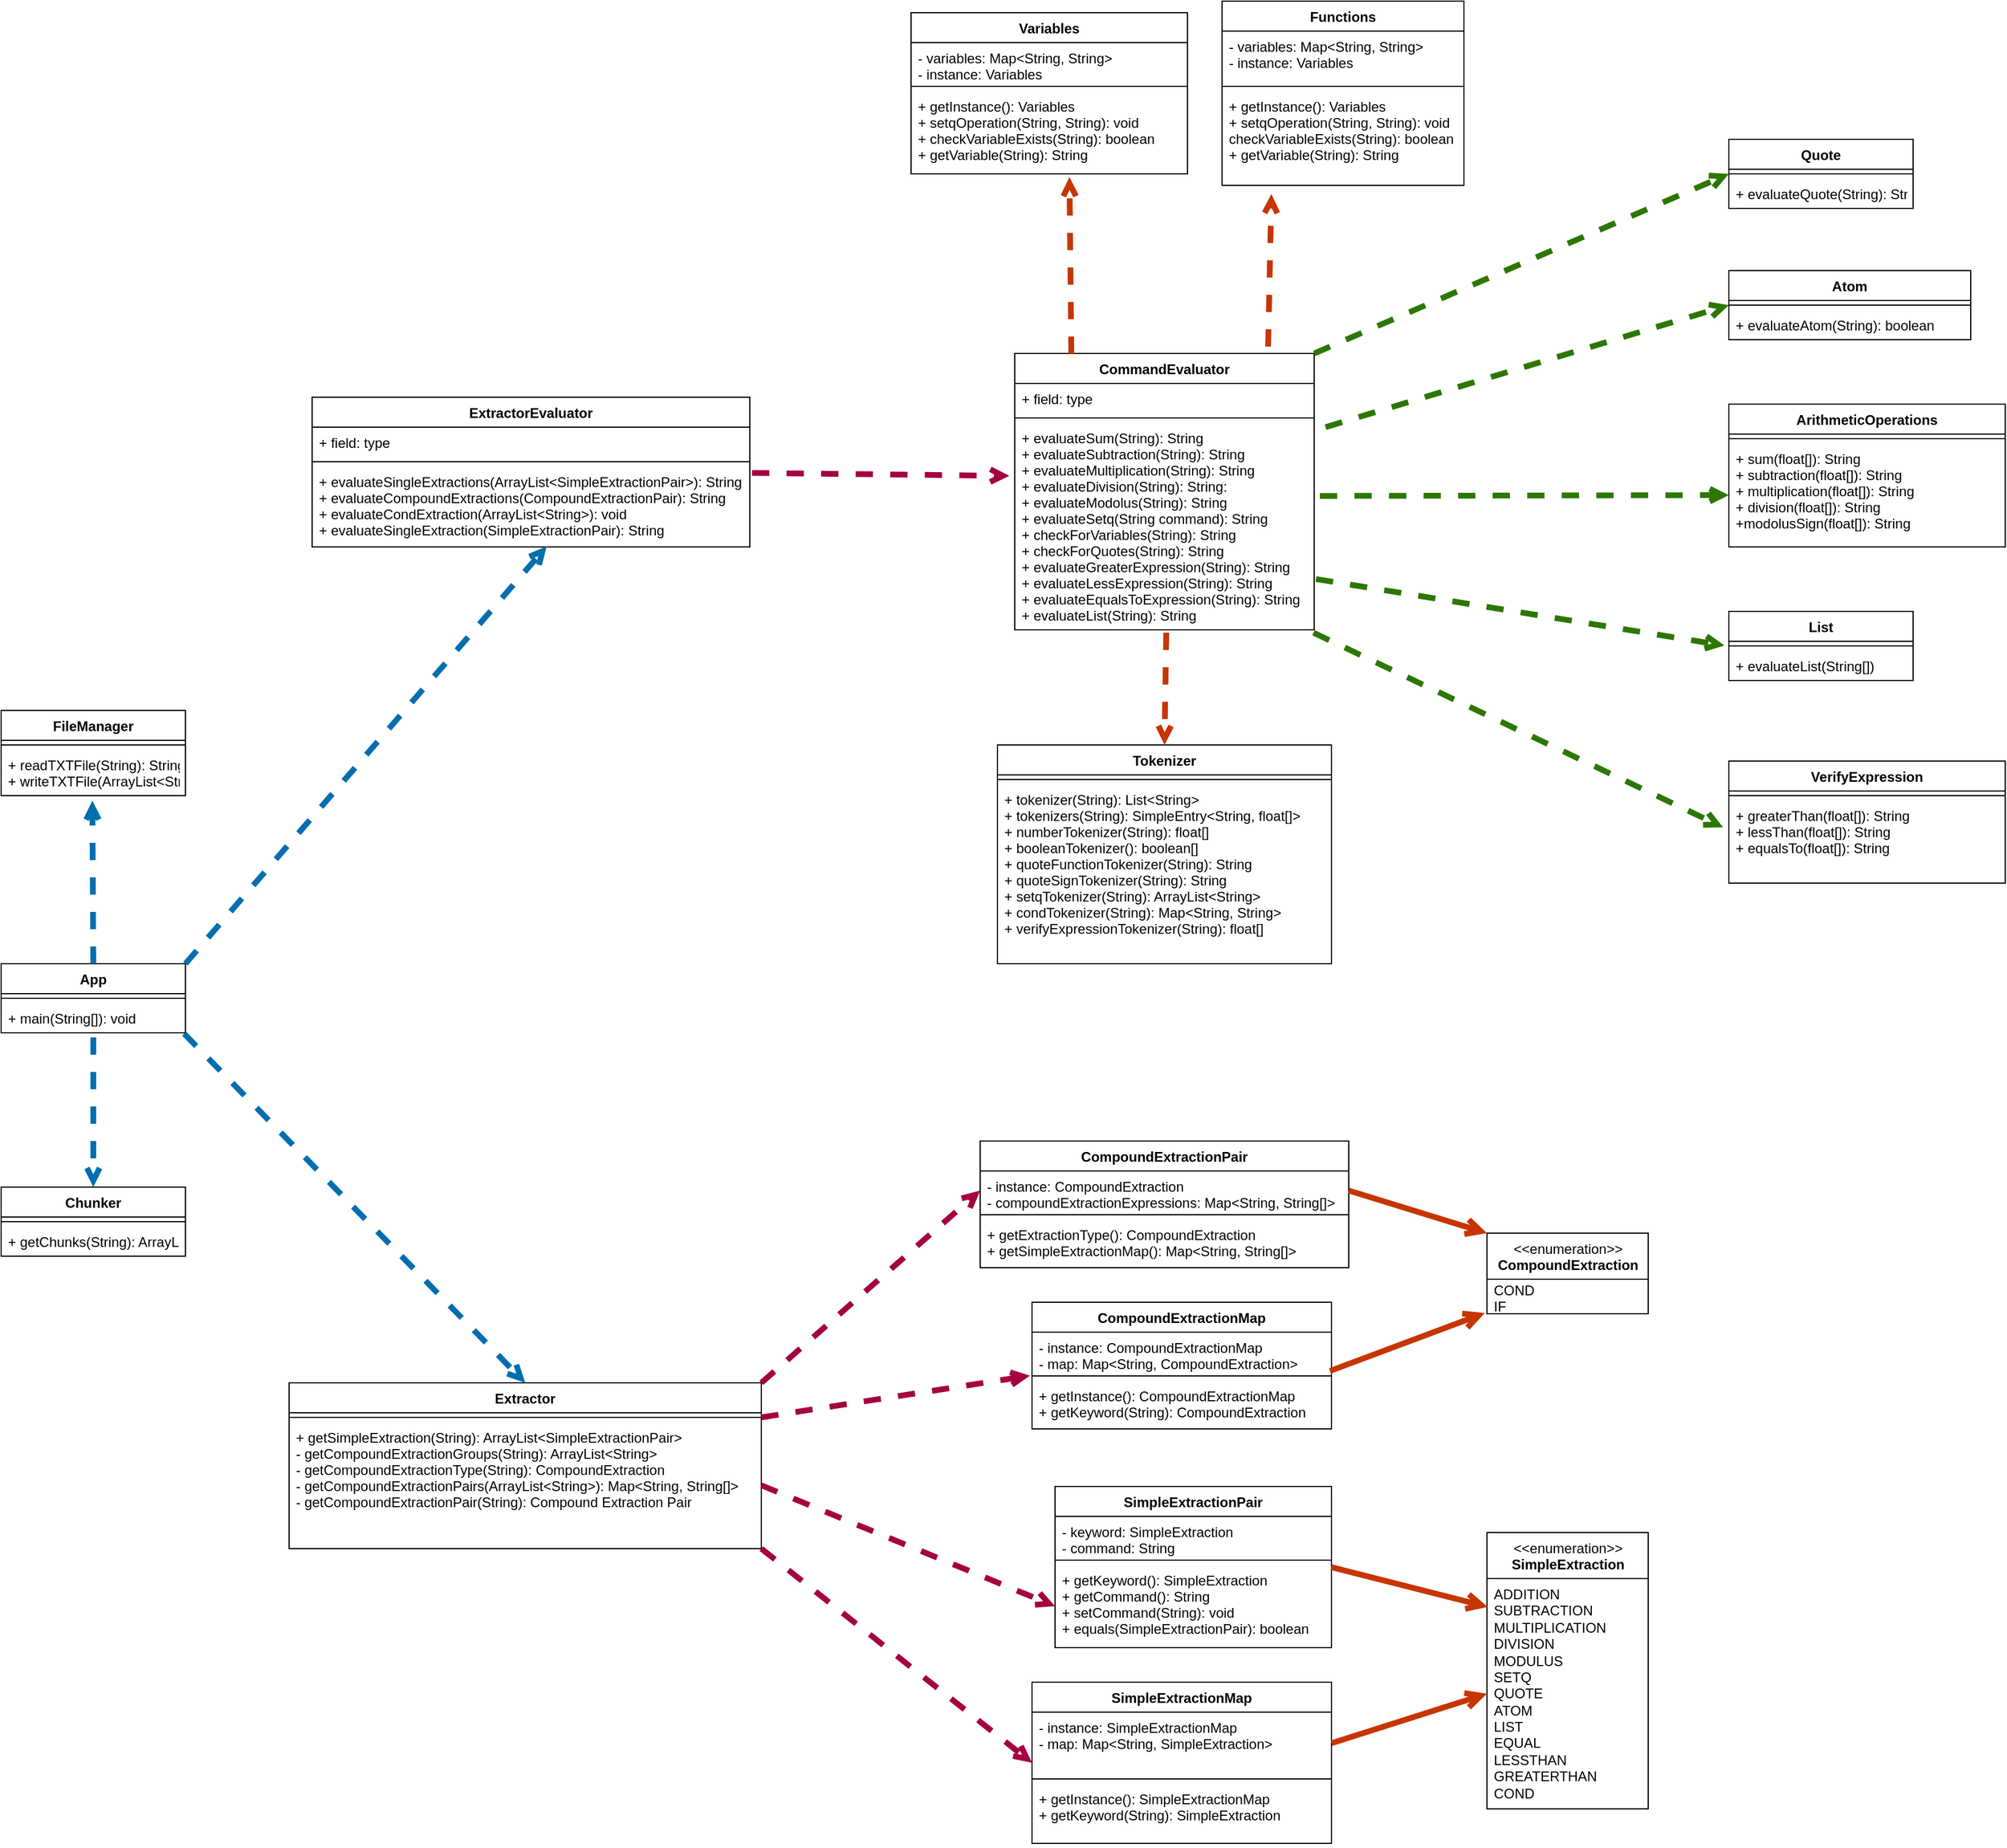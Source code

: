 <mxfile>
    <diagram id="UvrdR6d9EUqpB3oFy4q5" name="Page-1">
        <mxGraphModel dx="1830" dy="2808" grid="1" gridSize="10" guides="1" tooltips="1" connect="1" arrows="1" fold="1" page="1" pageScale="1" pageWidth="850" pageHeight="1100" math="0" shadow="0">
            <root>
                <mxCell id="0"/>
                <mxCell id="1" parent="0"/>
                <mxCell id="2" value="App" style="swimlane;fontStyle=1;align=center;verticalAlign=top;childLayout=stackLayout;horizontal=1;startSize=26;horizontalStack=0;resizeParent=1;resizeParentMax=0;resizeLast=0;collapsible=1;marginBottom=0;" vertex="1" parent="1">
                    <mxGeometry x="-850" y="576" width="160" height="60" as="geometry"/>
                </mxCell>
                <mxCell id="4" value="" style="line;strokeWidth=1;fillColor=none;align=left;verticalAlign=middle;spacingTop=-1;spacingLeft=3;spacingRight=3;rotatable=0;labelPosition=right;points=[];portConstraint=eastwest;strokeColor=inherit;" vertex="1" parent="2">
                    <mxGeometry y="26" width="160" height="8" as="geometry"/>
                </mxCell>
                <mxCell id="5" value="+ main(String[]): void" style="text;strokeColor=none;fillColor=none;align=left;verticalAlign=top;spacingLeft=4;spacingRight=4;overflow=hidden;rotatable=0;points=[[0,0.5],[1,0.5]];portConstraint=eastwest;" vertex="1" parent="2">
                    <mxGeometry y="34" width="160" height="26" as="geometry"/>
                </mxCell>
                <mxCell id="6" value="FileManager" style="swimlane;fontStyle=1;align=center;verticalAlign=top;childLayout=stackLayout;horizontal=1;startSize=26;horizontalStack=0;resizeParent=1;resizeParentMax=0;resizeLast=0;collapsible=1;marginBottom=0;" vertex="1" parent="1">
                    <mxGeometry x="-850" y="356" width="160" height="74" as="geometry"/>
                </mxCell>
                <mxCell id="8" value="" style="line;strokeWidth=1;fillColor=none;align=left;verticalAlign=middle;spacingTop=-1;spacingLeft=3;spacingRight=3;rotatable=0;labelPosition=right;points=[];portConstraint=eastwest;strokeColor=inherit;" vertex="1" parent="6">
                    <mxGeometry y="26" width="160" height="8" as="geometry"/>
                </mxCell>
                <mxCell id="9" value="+ readTXTFile(String): String&#10;+ writeTXTFile(ArrayList&lt;String&gt;, String, boolean" style="text;strokeColor=none;fillColor=none;align=left;verticalAlign=top;spacingLeft=4;spacingRight=4;overflow=hidden;rotatable=0;points=[[0,0.5],[1,0.5]];portConstraint=eastwest;" vertex="1" parent="6">
                    <mxGeometry y="34" width="160" height="40" as="geometry"/>
                </mxCell>
                <mxCell id="10" value="Chunker" style="swimlane;fontStyle=1;align=center;verticalAlign=top;childLayout=stackLayout;horizontal=1;startSize=26;horizontalStack=0;resizeParent=1;resizeParentMax=0;resizeLast=0;collapsible=1;marginBottom=0;" vertex="1" parent="1">
                    <mxGeometry x="-850" y="770" width="160" height="60" as="geometry"/>
                </mxCell>
                <mxCell id="12" value="" style="line;strokeWidth=1;fillColor=none;align=left;verticalAlign=middle;spacingTop=-1;spacingLeft=3;spacingRight=3;rotatable=0;labelPosition=right;points=[];portConstraint=eastwest;strokeColor=inherit;" vertex="1" parent="10">
                    <mxGeometry y="26" width="160" height="8" as="geometry"/>
                </mxCell>
                <mxCell id="13" value="+ getChunks(String): ArrayLIst&lt;String&gt;" style="text;strokeColor=none;fillColor=none;align=left;verticalAlign=top;spacingLeft=4;spacingRight=4;overflow=hidden;rotatable=0;points=[[0,0.5],[1,0.5]];portConstraint=eastwest;" vertex="1" parent="10">
                    <mxGeometry y="34" width="160" height="26" as="geometry"/>
                </mxCell>
                <mxCell id="18" value="List" style="swimlane;fontStyle=1;align=center;verticalAlign=top;childLayout=stackLayout;horizontal=1;startSize=26;horizontalStack=0;resizeParent=1;resizeParentMax=0;resizeLast=0;collapsible=1;marginBottom=0;" vertex="1" parent="1">
                    <mxGeometry x="650" y="270" width="160" height="60" as="geometry"/>
                </mxCell>
                <mxCell id="20" value="" style="line;strokeWidth=1;fillColor=none;align=left;verticalAlign=middle;spacingTop=-1;spacingLeft=3;spacingRight=3;rotatable=0;labelPosition=right;points=[];portConstraint=eastwest;strokeColor=inherit;" vertex="1" parent="18">
                    <mxGeometry y="26" width="160" height="8" as="geometry"/>
                </mxCell>
                <mxCell id="21" value="+ evaluateList(String[])" style="text;strokeColor=none;fillColor=none;align=left;verticalAlign=top;spacingLeft=4;spacingRight=4;overflow=hidden;rotatable=0;points=[[0,0.5],[1,0.5]];portConstraint=eastwest;" vertex="1" parent="18">
                    <mxGeometry y="34" width="160" height="26" as="geometry"/>
                </mxCell>
                <mxCell id="22" value="Atom" style="swimlane;fontStyle=1;align=center;verticalAlign=top;childLayout=stackLayout;horizontal=1;startSize=26;horizontalStack=0;resizeParent=1;resizeParentMax=0;resizeLast=0;collapsible=1;marginBottom=0;" vertex="1" parent="1">
                    <mxGeometry x="650" y="-26" width="210" height="60" as="geometry"/>
                </mxCell>
                <mxCell id="24" value="" style="line;strokeWidth=1;fillColor=none;align=left;verticalAlign=middle;spacingTop=-1;spacingLeft=3;spacingRight=3;rotatable=0;labelPosition=right;points=[];portConstraint=eastwest;strokeColor=inherit;" vertex="1" parent="22">
                    <mxGeometry y="26" width="210" height="8" as="geometry"/>
                </mxCell>
                <mxCell id="25" value="+ evaluateAtom(String): boolean" style="text;strokeColor=none;fillColor=none;align=left;verticalAlign=top;spacingLeft=4;spacingRight=4;overflow=hidden;rotatable=0;points=[[0,0.5],[1,0.5]];portConstraint=eastwest;" vertex="1" parent="22">
                    <mxGeometry y="34" width="210" height="26" as="geometry"/>
                </mxCell>
                <mxCell id="30" value="Extractor" style="swimlane;fontStyle=1;align=center;verticalAlign=top;childLayout=stackLayout;horizontal=1;startSize=26;horizontalStack=0;resizeParent=1;resizeParentMax=0;resizeLast=0;collapsible=1;marginBottom=0;" vertex="1" parent="1">
                    <mxGeometry x="-600" y="940" width="410" height="144" as="geometry"/>
                </mxCell>
                <mxCell id="32" value="" style="line;strokeWidth=1;fillColor=none;align=left;verticalAlign=middle;spacingTop=-1;spacingLeft=3;spacingRight=3;rotatable=0;labelPosition=right;points=[];portConstraint=eastwest;strokeColor=inherit;" vertex="1" parent="30">
                    <mxGeometry y="26" width="410" height="8" as="geometry"/>
                </mxCell>
                <mxCell id="33" value="+ getSimpleExtraction(String): ArrayList&lt;SimpleExtractionPair&gt;&#10;- getCompoundExtractionGroups(String): ArrayList&lt;String&gt;&#10;- getCompoundExtractionType(String): CompoundExtraction&#10;- getCompoundExtractionPairs(ArrayList&lt;String&gt;): Map&lt;String, String[]&gt;&#10;- getCompoundExtractionPair(String): Compound Extraction Pair" style="text;strokeColor=none;fillColor=none;align=left;verticalAlign=top;spacingLeft=4;spacingRight=4;overflow=hidden;rotatable=0;points=[[0,0.5],[1,0.5]];portConstraint=eastwest;" vertex="1" parent="30">
                    <mxGeometry y="34" width="410" height="110" as="geometry"/>
                </mxCell>
                <mxCell id="34" value="ExtractorEvaluator" style="swimlane;fontStyle=1;align=center;verticalAlign=top;childLayout=stackLayout;horizontal=1;startSize=26;horizontalStack=0;resizeParent=1;resizeParentMax=0;resizeLast=0;collapsible=1;marginBottom=0;" vertex="1" parent="1">
                    <mxGeometry x="-580" y="84" width="380" height="130" as="geometry"/>
                </mxCell>
                <mxCell id="35" value="+ field: type" style="text;strokeColor=none;fillColor=none;align=left;verticalAlign=top;spacingLeft=4;spacingRight=4;overflow=hidden;rotatable=0;points=[[0,0.5],[1,0.5]];portConstraint=eastwest;" vertex="1" parent="34">
                    <mxGeometry y="26" width="380" height="26" as="geometry"/>
                </mxCell>
                <mxCell id="36" value="" style="line;strokeWidth=1;fillColor=none;align=left;verticalAlign=middle;spacingTop=-1;spacingLeft=3;spacingRight=3;rotatable=0;labelPosition=right;points=[];portConstraint=eastwest;strokeColor=inherit;" vertex="1" parent="34">
                    <mxGeometry y="52" width="380" height="8" as="geometry"/>
                </mxCell>
                <mxCell id="37" value="+ evaluateSingleExtractions(ArrayList&lt;SimpleExtractionPair&gt;): String&#10;+ evaluateCompoundExtractions(CompoundExtractionPair): String&#10;+ evaluateCondExtraction(ArrayList&lt;String&gt;): void&#10;+ evaluateSingleExtraction(SimpleExtractionPair): String&#10;" style="text;strokeColor=none;fillColor=none;align=left;verticalAlign=top;spacingLeft=4;spacingRight=4;overflow=hidden;rotatable=0;points=[[0,0.5],[1,0.5]];portConstraint=eastwest;" vertex="1" parent="34">
                    <mxGeometry y="60" width="380" height="70" as="geometry"/>
                </mxCell>
                <mxCell id="38" value="ArithmeticOperations" style="swimlane;fontStyle=1;align=center;verticalAlign=top;childLayout=stackLayout;horizontal=1;startSize=26;horizontalStack=0;resizeParent=1;resizeParentMax=0;resizeLast=0;collapsible=1;marginBottom=0;" vertex="1" parent="1">
                    <mxGeometry x="650" y="90" width="240" height="124" as="geometry"/>
                </mxCell>
                <mxCell id="40" value="" style="line;strokeWidth=1;fillColor=none;align=left;verticalAlign=middle;spacingTop=-1;spacingLeft=3;spacingRight=3;rotatable=0;labelPosition=right;points=[];portConstraint=eastwest;strokeColor=inherit;" vertex="1" parent="38">
                    <mxGeometry y="26" width="240" height="8" as="geometry"/>
                </mxCell>
                <mxCell id="41" value="+ sum(float[]): String&#10;+ subtraction(float[]): String&#10;+ multiplication(float[]): String&#10;+ division(float[]): String&#10;+modolusSign(float[]): String&#10;" style="text;strokeColor=none;fillColor=none;align=left;verticalAlign=top;spacingLeft=4;spacingRight=4;overflow=hidden;rotatable=0;points=[[0,0.5],[1,0.5]];portConstraint=eastwest;" vertex="1" parent="38">
                    <mxGeometry y="34" width="240" height="90" as="geometry"/>
                </mxCell>
                <mxCell id="46" value="&amp;lt;&amp;lt;enumeration&amp;gt;&amp;gt;&lt;br&gt;&lt;b&gt;CompoundExtraction&lt;/b&gt;" style="swimlane;fontStyle=0;align=center;verticalAlign=top;childLayout=stackLayout;horizontal=1;startSize=40;horizontalStack=0;resizeParent=1;resizeParentMax=0;resizeLast=0;collapsible=0;marginBottom=0;html=1;" vertex="1" parent="1">
                    <mxGeometry x="440" y="810" width="140" height="70" as="geometry"/>
                </mxCell>
                <mxCell id="47" value="COND&lt;br&gt;IF" style="text;html=1;strokeColor=none;fillColor=none;align=left;verticalAlign=middle;spacingLeft=4;spacingRight=4;overflow=hidden;rotatable=0;points=[[0,0.5],[1,0.5]];portConstraint=eastwest;" vertex="1" parent="46">
                    <mxGeometry y="40" width="140" height="30" as="geometry"/>
                </mxCell>
                <mxCell id="48" value="CompoundExtractionMap" style="swimlane;fontStyle=1;align=center;verticalAlign=top;childLayout=stackLayout;horizontal=1;startSize=26;horizontalStack=0;resizeParent=1;resizeParentMax=0;resizeLast=0;collapsible=1;marginBottom=0;" vertex="1" parent="1">
                    <mxGeometry x="45" y="870" width="260" height="110" as="geometry"/>
                </mxCell>
                <mxCell id="49" value="- instance: CompoundExtractionMap&#10;- map: Map&lt;String, CompoundExtraction&gt;" style="text;strokeColor=none;fillColor=none;align=left;verticalAlign=top;spacingLeft=4;spacingRight=4;overflow=hidden;rotatable=0;points=[[0,0.5],[1,0.5]];portConstraint=eastwest;" vertex="1" parent="48">
                    <mxGeometry y="26" width="260" height="34" as="geometry"/>
                </mxCell>
                <mxCell id="50" value="" style="line;strokeWidth=1;fillColor=none;align=left;verticalAlign=middle;spacingTop=-1;spacingLeft=3;spacingRight=3;rotatable=0;labelPosition=right;points=[];portConstraint=eastwest;strokeColor=inherit;" vertex="1" parent="48">
                    <mxGeometry y="60" width="260" height="8" as="geometry"/>
                </mxCell>
                <mxCell id="51" value="+ getInstance(): CompoundExtractionMap&#10;+ getKeyword(String): CompoundExtraction" style="text;strokeColor=none;fillColor=none;align=left;verticalAlign=top;spacingLeft=4;spacingRight=4;overflow=hidden;rotatable=0;points=[[0,0.5],[1,0.5]];portConstraint=eastwest;" vertex="1" parent="48">
                    <mxGeometry y="68" width="260" height="42" as="geometry"/>
                </mxCell>
                <mxCell id="52" value="CompoundExtractionPair" style="swimlane;fontStyle=1;align=center;verticalAlign=top;childLayout=stackLayout;horizontal=1;startSize=26;horizontalStack=0;resizeParent=1;resizeParentMax=0;resizeLast=0;collapsible=1;marginBottom=0;" vertex="1" parent="1">
                    <mxGeometry y="730" width="320" height="110" as="geometry"/>
                </mxCell>
                <mxCell id="53" value="- instance: CompoundExtraction&#10;- compoundExtractionExpressions: Map&lt;String, String[]&gt;" style="text;strokeColor=none;fillColor=none;align=left;verticalAlign=top;spacingLeft=4;spacingRight=4;overflow=hidden;rotatable=0;points=[[0,0.5],[1,0.5]];portConstraint=eastwest;" vertex="1" parent="52">
                    <mxGeometry y="26" width="320" height="34" as="geometry"/>
                </mxCell>
                <mxCell id="54" value="" style="line;strokeWidth=1;fillColor=none;align=left;verticalAlign=middle;spacingTop=-1;spacingLeft=3;spacingRight=3;rotatable=0;labelPosition=right;points=[];portConstraint=eastwest;strokeColor=inherit;" vertex="1" parent="52">
                    <mxGeometry y="60" width="320" height="8" as="geometry"/>
                </mxCell>
                <mxCell id="55" value="+ getExtractionType(): CompoundExtraction&#10;+ getSimpleExtractionMap(): Map&lt;String, String[]&gt;&#10;" style="text;strokeColor=none;fillColor=none;align=left;verticalAlign=top;spacingLeft=4;spacingRight=4;overflow=hidden;rotatable=0;points=[[0,0.5],[1,0.5]];portConstraint=eastwest;" vertex="1" parent="52">
                    <mxGeometry y="68" width="320" height="42" as="geometry"/>
                </mxCell>
                <mxCell id="64" value="Quote" style="swimlane;fontStyle=1;align=center;verticalAlign=top;childLayout=stackLayout;horizontal=1;startSize=26;horizontalStack=0;resizeParent=1;resizeParentMax=0;resizeLast=0;collapsible=1;marginBottom=0;" vertex="1" parent="1">
                    <mxGeometry x="650" y="-140" width="160" height="60" as="geometry"/>
                </mxCell>
                <mxCell id="66" value="" style="line;strokeWidth=1;fillColor=none;align=left;verticalAlign=middle;spacingTop=-1;spacingLeft=3;spacingRight=3;rotatable=0;labelPosition=right;points=[];portConstraint=eastwest;strokeColor=inherit;" vertex="1" parent="64">
                    <mxGeometry y="26" width="160" height="8" as="geometry"/>
                </mxCell>
                <mxCell id="67" value="+ evaluateQuote(String): String&#10;" style="text;strokeColor=none;fillColor=none;align=left;verticalAlign=top;spacingLeft=4;spacingRight=4;overflow=hidden;rotatable=0;points=[[0,0.5],[1,0.5]];portConstraint=eastwest;" vertex="1" parent="64">
                    <mxGeometry y="34" width="160" height="26" as="geometry"/>
                </mxCell>
                <mxCell id="70" value="&amp;lt;&amp;lt;enumeration&amp;gt;&amp;gt;&lt;br&gt;&lt;b&gt;SimpleExtraction&lt;/b&gt;" style="swimlane;fontStyle=0;align=center;verticalAlign=top;childLayout=stackLayout;horizontal=1;startSize=40;horizontalStack=0;resizeParent=1;resizeParentMax=0;resizeLast=0;collapsible=0;marginBottom=0;html=1;" vertex="1" parent="1">
                    <mxGeometry x="440" y="1070" width="140" height="240" as="geometry"/>
                </mxCell>
                <mxCell id="71" value="ADDITION&lt;br&gt;SUBTRACTION&lt;br&gt;MULTIPLICATION&lt;br&gt;DIVISION&lt;br&gt;MODULUS&lt;br&gt;SETQ&lt;br&gt;QUOTE&lt;br&gt;ATOM&lt;br&gt;LIST&amp;nbsp;&lt;br&gt;EQUAL&lt;br&gt;LESSTHAN&lt;br&gt;GREATERTHAN&lt;br&gt;COND" style="text;html=1;strokeColor=none;fillColor=none;align=left;verticalAlign=middle;spacingLeft=4;spacingRight=4;overflow=hidden;rotatable=0;points=[[0,0.5],[1,0.5]];portConstraint=eastwest;" vertex="1" parent="70">
                    <mxGeometry y="40" width="140" height="200" as="geometry"/>
                </mxCell>
                <mxCell id="73" value="SimpleExtractionMap" style="swimlane;fontStyle=1;align=center;verticalAlign=top;childLayout=stackLayout;horizontal=1;startSize=26;horizontalStack=0;resizeParent=1;resizeParentMax=0;resizeLast=0;collapsible=1;marginBottom=0;" vertex="1" parent="1">
                    <mxGeometry x="45" y="1200" width="260" height="140" as="geometry"/>
                </mxCell>
                <mxCell id="74" value="- instance: SimpleExtractionMap&#10;- map: Map&lt;String, SimpleExtraction&gt;" style="text;strokeColor=none;fillColor=none;align=left;verticalAlign=top;spacingLeft=4;spacingRight=4;overflow=hidden;rotatable=0;points=[[0,0.5],[1,0.5]];portConstraint=eastwest;" vertex="1" parent="73">
                    <mxGeometry y="26" width="260" height="54" as="geometry"/>
                </mxCell>
                <mxCell id="75" value="" style="line;strokeWidth=1;fillColor=none;align=left;verticalAlign=middle;spacingTop=-1;spacingLeft=3;spacingRight=3;rotatable=0;labelPosition=right;points=[];portConstraint=eastwest;strokeColor=inherit;" vertex="1" parent="73">
                    <mxGeometry y="80" width="260" height="8" as="geometry"/>
                </mxCell>
                <mxCell id="76" value="+ getInstance(): SimpleExtractionMap&#10;+ getKeyword(String): SimpleExtraction" style="text;strokeColor=none;fillColor=none;align=left;verticalAlign=top;spacingLeft=4;spacingRight=4;overflow=hidden;rotatable=0;points=[[0,0.5],[1,0.5]];portConstraint=eastwest;" vertex="1" parent="73">
                    <mxGeometry y="88" width="260" height="52" as="geometry"/>
                </mxCell>
                <mxCell id="77" value="SimpleExtractionPair" style="swimlane;fontStyle=1;align=center;verticalAlign=top;childLayout=stackLayout;horizontal=1;startSize=26;horizontalStack=0;resizeParent=1;resizeParentMax=0;resizeLast=0;collapsible=1;marginBottom=0;" vertex="1" parent="1">
                    <mxGeometry x="65" y="1030" width="240" height="140" as="geometry"/>
                </mxCell>
                <mxCell id="78" value="- keyword: SimpleExtraction&#10;- command: String" style="text;strokeColor=none;fillColor=none;align=left;verticalAlign=top;spacingLeft=4;spacingRight=4;overflow=hidden;rotatable=0;points=[[0,0.5],[1,0.5]];portConstraint=eastwest;" vertex="1" parent="77">
                    <mxGeometry y="26" width="240" height="34" as="geometry"/>
                </mxCell>
                <mxCell id="79" value="" style="line;strokeWidth=1;fillColor=none;align=left;verticalAlign=middle;spacingTop=-1;spacingLeft=3;spacingRight=3;rotatable=0;labelPosition=right;points=[];portConstraint=eastwest;strokeColor=inherit;" vertex="1" parent="77">
                    <mxGeometry y="60" width="240" height="8" as="geometry"/>
                </mxCell>
                <mxCell id="80" value="+ getKeyword(): SimpleExtraction&#10;+ getCommand(): String&#10;+ setCommand(String): void&#10;+ equals(SimpleExtractionPair): boolean" style="text;strokeColor=none;fillColor=none;align=left;verticalAlign=top;spacingLeft=4;spacingRight=4;overflow=hidden;rotatable=0;points=[[0,0.5],[1,0.5]];portConstraint=eastwest;" vertex="1" parent="77">
                    <mxGeometry y="68" width="240" height="72" as="geometry"/>
                </mxCell>
                <mxCell id="81" value="Tokenizer" style="swimlane;fontStyle=1;align=center;verticalAlign=top;childLayout=stackLayout;horizontal=1;startSize=26;horizontalStack=0;resizeParent=1;resizeParentMax=0;resizeLast=0;collapsible=1;marginBottom=0;" vertex="1" parent="1">
                    <mxGeometry x="15" y="386" width="290" height="190" as="geometry"/>
                </mxCell>
                <mxCell id="83" value="" style="line;strokeWidth=1;fillColor=none;align=left;verticalAlign=middle;spacingTop=-1;spacingLeft=3;spacingRight=3;rotatable=0;labelPosition=right;points=[];portConstraint=eastwest;strokeColor=inherit;" vertex="1" parent="81">
                    <mxGeometry y="26" width="290" height="8" as="geometry"/>
                </mxCell>
                <mxCell id="84" value="+ tokenizer(String): List&lt;String&gt;&#10;+ tokenizers(String): SimpleEntry&lt;String, float[]&gt;&#10;+ numberTokenizer(String): float[]&#10;+ booleanTokenizer(): boolean[]&#10;+ quoteFunctionTokenizer(String): String&#10;+ quoteSignTokenizer(String): String&#10;+ setqTokenizer(String): ArrayList&lt;String&gt;&#10;+ condTokenizer(String): Map&lt;String, String&gt;&#10;+ verifyExpressionTokenizer(String): float[]" style="text;strokeColor=none;fillColor=none;align=left;verticalAlign=top;spacingLeft=4;spacingRight=4;overflow=hidden;rotatable=0;points=[[0,0.5],[1,0.5]];portConstraint=eastwest;" vertex="1" parent="81">
                    <mxGeometry y="34" width="290" height="156" as="geometry"/>
                </mxCell>
                <mxCell id="88" value="Variables" style="swimlane;fontStyle=1;align=center;verticalAlign=top;childLayout=stackLayout;horizontal=1;startSize=26;horizontalStack=0;resizeParent=1;resizeParentMax=0;resizeLast=0;collapsible=1;marginBottom=0;" vertex="1" parent="1">
                    <mxGeometry x="-60" y="-250" width="240" height="140" as="geometry"/>
                </mxCell>
                <mxCell id="89" value="- variables: Map&lt;String, String&gt;&#10;- instance: Variables" style="text;strokeColor=none;fillColor=none;align=left;verticalAlign=top;spacingLeft=4;spacingRight=4;overflow=hidden;rotatable=0;points=[[0,0.5],[1,0.5]];portConstraint=eastwest;" vertex="1" parent="88">
                    <mxGeometry y="26" width="240" height="34" as="geometry"/>
                </mxCell>
                <mxCell id="90" value="" style="line;strokeWidth=1;fillColor=none;align=left;verticalAlign=middle;spacingTop=-1;spacingLeft=3;spacingRight=3;rotatable=0;labelPosition=right;points=[];portConstraint=eastwest;strokeColor=inherit;" vertex="1" parent="88">
                    <mxGeometry y="60" width="240" height="8" as="geometry"/>
                </mxCell>
                <mxCell id="91" value="+ getInstance(): Variables&#10;+ setqOperation(String, String): void&#10;+ checkVariableExists(String): boolean&#10;+ getVariable(String): String" style="text;strokeColor=none;fillColor=none;align=left;verticalAlign=top;spacingLeft=4;spacingRight=4;overflow=hidden;rotatable=0;points=[[0,0.5],[1,0.5]];portConstraint=eastwest;" vertex="1" parent="88">
                    <mxGeometry y="68" width="240" height="72" as="geometry"/>
                </mxCell>
                <mxCell id="93" value="VerifyExpression" style="swimlane;fontStyle=1;align=center;verticalAlign=top;childLayout=stackLayout;horizontal=1;startSize=26;horizontalStack=0;resizeParent=1;resizeParentMax=0;resizeLast=0;collapsible=1;marginBottom=0;" vertex="1" parent="1">
                    <mxGeometry x="650" y="400" width="240" height="106" as="geometry"/>
                </mxCell>
                <mxCell id="95" value="" style="line;strokeWidth=1;fillColor=none;align=left;verticalAlign=middle;spacingTop=-1;spacingLeft=3;spacingRight=3;rotatable=0;labelPosition=right;points=[];portConstraint=eastwest;strokeColor=inherit;" vertex="1" parent="93">
                    <mxGeometry y="26" width="240" height="8" as="geometry"/>
                </mxCell>
                <mxCell id="96" value="+ greaterThan(float[]): String&#10;+ lessThan(float[]): String&#10;+ equalsTo(float[]): String&#10;" style="text;strokeColor=none;fillColor=none;align=left;verticalAlign=top;spacingLeft=4;spacingRight=4;overflow=hidden;rotatable=0;points=[[0,0.5],[1,0.5]];portConstraint=eastwest;" vertex="1" parent="93">
                    <mxGeometry y="34" width="240" height="72" as="geometry"/>
                </mxCell>
                <mxCell id="42" value="CommandEvaluator" style="swimlane;fontStyle=1;align=center;verticalAlign=top;childLayout=stackLayout;horizontal=1;startSize=26;horizontalStack=0;resizeParent=1;resizeParentMax=0;resizeLast=0;collapsible=1;marginBottom=0;" vertex="1" parent="1">
                    <mxGeometry x="30" y="46" width="260" height="240" as="geometry"/>
                </mxCell>
                <mxCell id="43" value="+ field: type" style="text;strokeColor=none;fillColor=none;align=left;verticalAlign=top;spacingLeft=4;spacingRight=4;overflow=hidden;rotatable=0;points=[[0,0.5],[1,0.5]];portConstraint=eastwest;" vertex="1" parent="42">
                    <mxGeometry y="26" width="260" height="26" as="geometry"/>
                </mxCell>
                <mxCell id="44" value="" style="line;strokeWidth=1;fillColor=none;align=left;verticalAlign=middle;spacingTop=-1;spacingLeft=3;spacingRight=3;rotatable=0;labelPosition=right;points=[];portConstraint=eastwest;strokeColor=inherit;" vertex="1" parent="42">
                    <mxGeometry y="52" width="260" height="8" as="geometry"/>
                </mxCell>
                <mxCell id="45" value="+ evaluateSum(String): String&#10;+ evaluateSubtraction(String): String&#10;+ evaluateMultiplication(String): String&#10;+ evaluateDivision(String): String:&#10;+ evaluateModolus(String): String&#10;+ evaluateSetq(String command): String&#10;+ checkForVariables(String): String&#10;+ checkForQuotes(String): String&#10;+ evaluateGreaterExpression(String): String&#10;+ evaluateLessExpression(String): String&#10;+ evaluateEqualsToExpression(String): String&#10;+ evaluateList(String): String&#10;" style="text;strokeColor=none;fillColor=none;align=left;verticalAlign=top;spacingLeft=4;spacingRight=4;overflow=hidden;rotatable=0;points=[[0,0.5],[1,0.5]];portConstraint=eastwest;" vertex="1" parent="42">
                    <mxGeometry y="60" width="260" height="180" as="geometry"/>
                </mxCell>
                <mxCell id="107" value="Functions" style="swimlane;fontStyle=1;align=center;verticalAlign=top;childLayout=stackLayout;horizontal=1;startSize=26;horizontalStack=0;resizeParent=1;resizeParentMax=0;resizeLast=0;collapsible=1;marginBottom=0;" vertex="1" parent="1">
                    <mxGeometry x="210" y="-260" width="210" height="160" as="geometry"/>
                </mxCell>
                <mxCell id="108" value="- variables: Map&lt;String, String&gt;&#10;- instance: Variables" style="text;strokeColor=none;fillColor=none;align=left;verticalAlign=top;spacingLeft=4;spacingRight=4;overflow=hidden;rotatable=0;points=[[0,0.5],[1,0.5]];portConstraint=eastwest;" vertex="1" parent="107">
                    <mxGeometry y="26" width="210" height="44" as="geometry"/>
                </mxCell>
                <mxCell id="109" value="" style="line;strokeWidth=1;fillColor=none;align=left;verticalAlign=middle;spacingTop=-1;spacingLeft=3;spacingRight=3;rotatable=0;labelPosition=right;points=[];portConstraint=eastwest;strokeColor=inherit;" vertex="1" parent="107">
                    <mxGeometry y="70" width="210" height="8" as="geometry"/>
                </mxCell>
                <mxCell id="110" value="+ getInstance(): Variables&#10;+ setqOperation(String, String): void&#10;checkVariableExists(String): boolean&#10;+ getVariable(String): String" style="text;strokeColor=none;fillColor=none;align=left;verticalAlign=top;spacingLeft=4;spacingRight=4;overflow=hidden;rotatable=0;points=[[0,0.5],[1,0.5]];portConstraint=eastwest;" vertex="1" parent="107">
                    <mxGeometry y="78" width="210" height="82" as="geometry"/>
                </mxCell>
                <mxCell id="118" value="" style="html=1;verticalAlign=bottom;labelBackgroundColor=none;endArrow=open;endFill=0;dashed=1;entryX=0.5;entryY=0;entryDx=0;entryDy=0;strokeWidth=5;fillColor=#1ba1e2;strokeColor=#006EAF;" edge="1" parent="1" target="10">
                    <mxGeometry width="160" relative="1" as="geometry">
                        <mxPoint x="-770" y="640" as="sourcePoint"/>
                        <mxPoint x="-600" y="710" as="targetPoint"/>
                    </mxGeometry>
                </mxCell>
                <mxCell id="119" value="" style="html=1;verticalAlign=bottom;labelBackgroundColor=none;endArrow=open;endFill=0;dashed=1;exitX=0.5;exitY=0;exitDx=0;exitDy=0;entryX=0.495;entryY=1.108;entryDx=0;entryDy=0;entryPerimeter=0;fillColor=#1ba1e2;strokeColor=#006EAF;strokeWidth=5;" edge="1" parent="1" source="2" target="9">
                    <mxGeometry width="160" relative="1" as="geometry">
                        <mxPoint x="-763.84" y="648.418" as="sourcePoint"/>
                        <mxPoint x="-760" y="740" as="targetPoint"/>
                    </mxGeometry>
                </mxCell>
                <mxCell id="120" value="" style="html=1;verticalAlign=bottom;labelBackgroundColor=none;endArrow=open;endFill=0;dashed=1;entryX=0.5;entryY=0;entryDx=0;entryDy=0;exitX=0.993;exitY=1.028;exitDx=0;exitDy=0;exitPerimeter=0;fillColor=#1ba1e2;strokeColor=#006EAF;strokeWidth=5;" edge="1" parent="1" source="5" target="30">
                    <mxGeometry width="160" relative="1" as="geometry">
                        <mxPoint x="-760" y="650" as="sourcePoint"/>
                        <mxPoint x="-760.0" y="780" as="targetPoint"/>
                    </mxGeometry>
                </mxCell>
                <mxCell id="121" value="" style="html=1;verticalAlign=bottom;labelBackgroundColor=none;endArrow=open;endFill=0;dashed=1;exitX=1;exitY=0;exitDx=0;exitDy=0;entryX=0.536;entryY=0.992;entryDx=0;entryDy=0;entryPerimeter=0;fillColor=#1ba1e2;strokeColor=#006EAF;strokeWidth=5;" edge="1" parent="1" source="2" target="37">
                    <mxGeometry width="160" relative="1" as="geometry">
                        <mxPoint x="-640" y="529.998" as="sourcePoint"/>
                        <mxPoint x="-350" y="250" as="targetPoint"/>
                    </mxGeometry>
                </mxCell>
                <mxCell id="122" value="" style="html=1;verticalAlign=bottom;labelBackgroundColor=none;endArrow=open;endFill=0;dashed=1;exitX=1.005;exitY=0.082;exitDx=0;exitDy=0;exitPerimeter=0;entryX=-0.018;entryY=0.257;entryDx=0;entryDy=0;entryPerimeter=0;fillColor=#d80073;strokeColor=#A50040;strokeWidth=5;" edge="1" parent="1" source="37" target="45">
                    <mxGeometry width="160" relative="1" as="geometry">
                        <mxPoint x="-140" y="160" as="sourcePoint"/>
                        <mxPoint x="100" y="240" as="targetPoint"/>
                    </mxGeometry>
                </mxCell>
                <mxCell id="124" value="" style="html=1;verticalAlign=bottom;labelBackgroundColor=none;endArrow=open;endFill=0;dashed=1;exitX=0.189;exitY=0.001;exitDx=0;exitDy=0;entryX=0.573;entryY=1.039;entryDx=0;entryDy=0;entryPerimeter=0;exitPerimeter=0;fillColor=#fa6800;strokeColor=#C73500;strokeWidth=5;" edge="1" parent="1" source="42" target="91">
                    <mxGeometry width="160" relative="1" as="geometry">
                        <mxPoint x="-188.1" y="159.74" as="sourcePoint"/>
                        <mxPoint x="35.32" y="162.26" as="targetPoint"/>
                    </mxGeometry>
                </mxCell>
                <mxCell id="125" value="" style="html=1;verticalAlign=bottom;labelBackgroundColor=none;endArrow=open;endFill=0;dashed=1;entryX=0.204;entryY=1.091;entryDx=0;entryDy=0;entryPerimeter=0;strokeWidth=5;fillColor=#fa6800;strokeColor=#C73500;" edge="1" parent="1" target="110">
                    <mxGeometry width="160" relative="1" as="geometry">
                        <mxPoint x="250" y="40" as="sourcePoint"/>
                        <mxPoint x="87.52" y="-97.192" as="targetPoint"/>
                    </mxGeometry>
                </mxCell>
                <mxCell id="126" value="" style="html=1;verticalAlign=bottom;labelBackgroundColor=none;endArrow=open;endFill=0;dashed=1;entryX=0.5;entryY=0;entryDx=0;entryDy=0;exitX=0.506;exitY=1.014;exitDx=0;exitDy=0;exitPerimeter=0;fillColor=#fa6800;strokeColor=#C73500;strokeWidth=5;" edge="1" parent="1" source="45" target="81">
                    <mxGeometry width="160" relative="1" as="geometry">
                        <mxPoint x="260" y="50.0" as="sourcePoint"/>
                        <mxPoint x="262.84" y="-82.538" as="targetPoint"/>
                    </mxGeometry>
                </mxCell>
                <mxCell id="127" value="" style="html=1;verticalAlign=bottom;labelBackgroundColor=none;endArrow=open;endFill=0;dashed=1;strokeWidth=5;exitX=0.998;exitY=1.014;exitDx=0;exitDy=0;exitPerimeter=0;entryX=-0.021;entryY=0.326;entryDx=0;entryDy=0;entryPerimeter=0;fillColor=#60a917;strokeColor=#2D7600;" edge="1" parent="1" source="45" target="96">
                    <mxGeometry width="160" relative="1" as="geometry">
                        <mxPoint x="360" y="270" as="sourcePoint"/>
                        <mxPoint x="520" y="270" as="targetPoint"/>
                    </mxGeometry>
                </mxCell>
                <mxCell id="128" value="" style="html=1;verticalAlign=bottom;labelBackgroundColor=none;endArrow=open;endFill=0;dashed=1;strokeWidth=5;exitX=1.006;exitY=0.755;exitDx=0;exitDy=0;exitPerimeter=0;entryX=-0.024;entryY=-0.167;entryDx=0;entryDy=0;entryPerimeter=0;fillColor=#60a917;strokeColor=#2D7600;" edge="1" parent="1" source="45" target="21">
                    <mxGeometry width="160" relative="1" as="geometry">
                        <mxPoint x="350" y="240" as="sourcePoint"/>
                        <mxPoint x="510" y="240" as="targetPoint"/>
                    </mxGeometry>
                </mxCell>
                <mxCell id="129" value="" style="html=1;verticalAlign=bottom;labelBackgroundColor=none;endArrow=open;endFill=0;dashed=1;strokeWidth=5;exitX=1.019;exitY=0.354;exitDx=0;exitDy=0;exitPerimeter=0;entryX=0;entryY=0.5;entryDx=0;entryDy=0;fillColor=#60a917;strokeColor=#2D7600;" edge="1" parent="1" source="45" target="41">
                    <mxGeometry width="160" relative="1" as="geometry">
                        <mxPoint x="360" y="150" as="sourcePoint"/>
                        <mxPoint x="520" y="150" as="targetPoint"/>
                    </mxGeometry>
                </mxCell>
                <mxCell id="130" value="" style="html=1;verticalAlign=bottom;labelBackgroundColor=none;endArrow=open;endFill=0;dashed=1;strokeWidth=5;exitX=1.038;exitY=0.022;exitDx=0;exitDy=0;exitPerimeter=0;entryX=0;entryY=0.5;entryDx=0;entryDy=0;fillColor=#60a917;strokeColor=#2D7600;" edge="1" parent="1" source="45" target="22">
                    <mxGeometry width="160" relative="1" as="geometry">
                        <mxPoint x="360" y="60" as="sourcePoint"/>
                        <mxPoint x="520" y="60" as="targetPoint"/>
                    </mxGeometry>
                </mxCell>
                <mxCell id="131" value="" style="html=1;verticalAlign=bottom;labelBackgroundColor=none;endArrow=open;endFill=0;dashed=1;strokeWidth=5;exitX=1;exitY=0;exitDx=0;exitDy=0;entryX=0;entryY=0.5;entryDx=0;entryDy=0;fillColor=#60a917;strokeColor=#2D7600;" edge="1" parent="1" source="42" target="64">
                    <mxGeometry width="160" relative="1" as="geometry">
                        <mxPoint x="309.88" y="119.96" as="sourcePoint"/>
                        <mxPoint x="660" y="14" as="targetPoint"/>
                    </mxGeometry>
                </mxCell>
                <mxCell id="132" value="" style="html=1;verticalAlign=bottom;labelBackgroundColor=none;endArrow=open;endFill=0;dashed=1;exitX=1;exitY=0;exitDx=0;exitDy=0;entryX=0;entryY=0.5;entryDx=0;entryDy=0;fillColor=#d80073;strokeColor=#A50040;strokeWidth=5;" edge="1" parent="1" source="30" target="53">
                    <mxGeometry width="160" relative="1" as="geometry">
                        <mxPoint x="-260.0" y="810.0" as="sourcePoint"/>
                        <mxPoint x="-36.58" y="812.52" as="targetPoint"/>
                    </mxGeometry>
                </mxCell>
                <mxCell id="133" value="" style="html=1;verticalAlign=bottom;labelBackgroundColor=none;endArrow=open;endFill=0;dashed=1;exitX=1.005;exitY=0.082;exitDx=0;exitDy=0;exitPerimeter=0;entryX=-0.007;entryY=1.111;entryDx=0;entryDy=0;entryPerimeter=0;fillColor=#d80073;strokeColor=#A50040;strokeWidth=5;" edge="1" parent="1" target="49">
                    <mxGeometry width="160" relative="1" as="geometry">
                        <mxPoint x="-190.0" y="970.0" as="sourcePoint"/>
                        <mxPoint x="33.42" y="972.52" as="targetPoint"/>
                    </mxGeometry>
                </mxCell>
                <mxCell id="134" value="" style="html=1;verticalAlign=bottom;labelBackgroundColor=none;endArrow=open;endFill=0;dashed=1;exitX=1.005;exitY=0.082;exitDx=0;exitDy=0;exitPerimeter=0;entryX=0;entryY=0.5;entryDx=0;entryDy=0;fillColor=#d80073;strokeColor=#A50040;strokeWidth=5;" edge="1" parent="1" target="73">
                    <mxGeometry width="160" relative="1" as="geometry">
                        <mxPoint x="-190.0" y="1084.0" as="sourcePoint"/>
                        <mxPoint x="33.42" y="1086.52" as="targetPoint"/>
                    </mxGeometry>
                </mxCell>
                <mxCell id="135" value="" style="html=1;verticalAlign=bottom;labelBackgroundColor=none;endArrow=open;endFill=0;dashed=1;exitX=1;exitY=0.5;exitDx=0;exitDy=0;entryX=0;entryY=0.5;entryDx=0;entryDy=0;fillColor=#d80073;strokeColor=#A50040;strokeWidth=5;" edge="1" parent="1" source="33" target="80">
                    <mxGeometry width="160" relative="1" as="geometry">
                        <mxPoint x="-180" y="980" as="sourcePoint"/>
                        <mxPoint x="28.18" y="943.774" as="targetPoint"/>
                    </mxGeometry>
                </mxCell>
                <mxCell id="136" value="" style="endArrow=open;startArrow=none;endFill=0;startFill=0;endSize=8;html=1;verticalAlign=bottom;labelBackgroundColor=none;strokeWidth=5;fillColor=#fa6800;strokeColor=#C73500;entryX=-0.013;entryY=0.98;entryDx=0;entryDy=0;entryPerimeter=0;exitX=0.995;exitY=0.99;exitDx=0;exitDy=0;exitPerimeter=0;" edge="1" parent="1" source="49" target="47">
                    <mxGeometry width="160" relative="1" as="geometry">
                        <mxPoint x="280" y="924.23" as="sourcePoint"/>
                        <mxPoint x="440" y="924.23" as="targetPoint"/>
                    </mxGeometry>
                </mxCell>
                <mxCell id="137" value="" style="endArrow=open;startArrow=none;endFill=0;startFill=0;endSize=8;html=1;verticalAlign=bottom;labelBackgroundColor=none;strokeWidth=5;fillColor=#fa6800;strokeColor=#C73500;exitX=1;exitY=0.5;exitDx=0;exitDy=0;entryX=0;entryY=0;entryDx=0;entryDy=0;" edge="1" parent="1" source="53" target="46">
                    <mxGeometry width="160" relative="1" as="geometry">
                        <mxPoint x="440" y="970" as="sourcePoint"/>
                        <mxPoint x="600" y="970" as="targetPoint"/>
                    </mxGeometry>
                </mxCell>
                <mxCell id="138" value="" style="endArrow=open;startArrow=none;endFill=0;startFill=0;endSize=8;html=1;verticalAlign=bottom;labelBackgroundColor=none;strokeWidth=5;fillColor=#fa6800;strokeColor=#C73500;entryX=0.005;entryY=0.123;entryDx=0;entryDy=0;entryPerimeter=0;exitX=0.999;exitY=0.028;exitDx=0;exitDy=0;exitPerimeter=0;" edge="1" parent="1" source="80" target="71">
                    <mxGeometry width="160" relative="1" as="geometry">
                        <mxPoint x="340.0" y="1090.26" as="sourcePoint"/>
                        <mxPoint x="474.48" y="1040" as="targetPoint"/>
                    </mxGeometry>
                </mxCell>
                <mxCell id="139" value="" style="endArrow=open;startArrow=none;endFill=0;startFill=0;endSize=8;html=1;verticalAlign=bottom;labelBackgroundColor=none;strokeWidth=5;fillColor=#fa6800;strokeColor=#C73500;entryX=0;entryY=0.5;entryDx=0;entryDy=0;exitX=1;exitY=0.5;exitDx=0;exitDy=0;" edge="1" parent="1" source="74" target="71">
                    <mxGeometry width="160" relative="1" as="geometry">
                        <mxPoint x="314.76" y="1110.016" as="sourcePoint"/>
                        <mxPoint x="450.7" y="1144.6" as="targetPoint"/>
                    </mxGeometry>
                </mxCell>
            </root>
        </mxGraphModel>
    </diagram>
</mxfile>